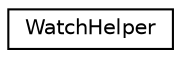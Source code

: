 digraph "Graphical Class Hierarchy"
{
 // LATEX_PDF_SIZE
  edge [fontname="Helvetica",fontsize="10",labelfontname="Helvetica",labelfontsize="10"];
  node [fontname="Helvetica",fontsize="10",shape=record];
  rankdir="LR";
  Node0 [label="WatchHelper",height=0.2,width=0.4,color="black", fillcolor="white", style="filled",URL="$classWatchHelper.html",tooltip=" "];
}

